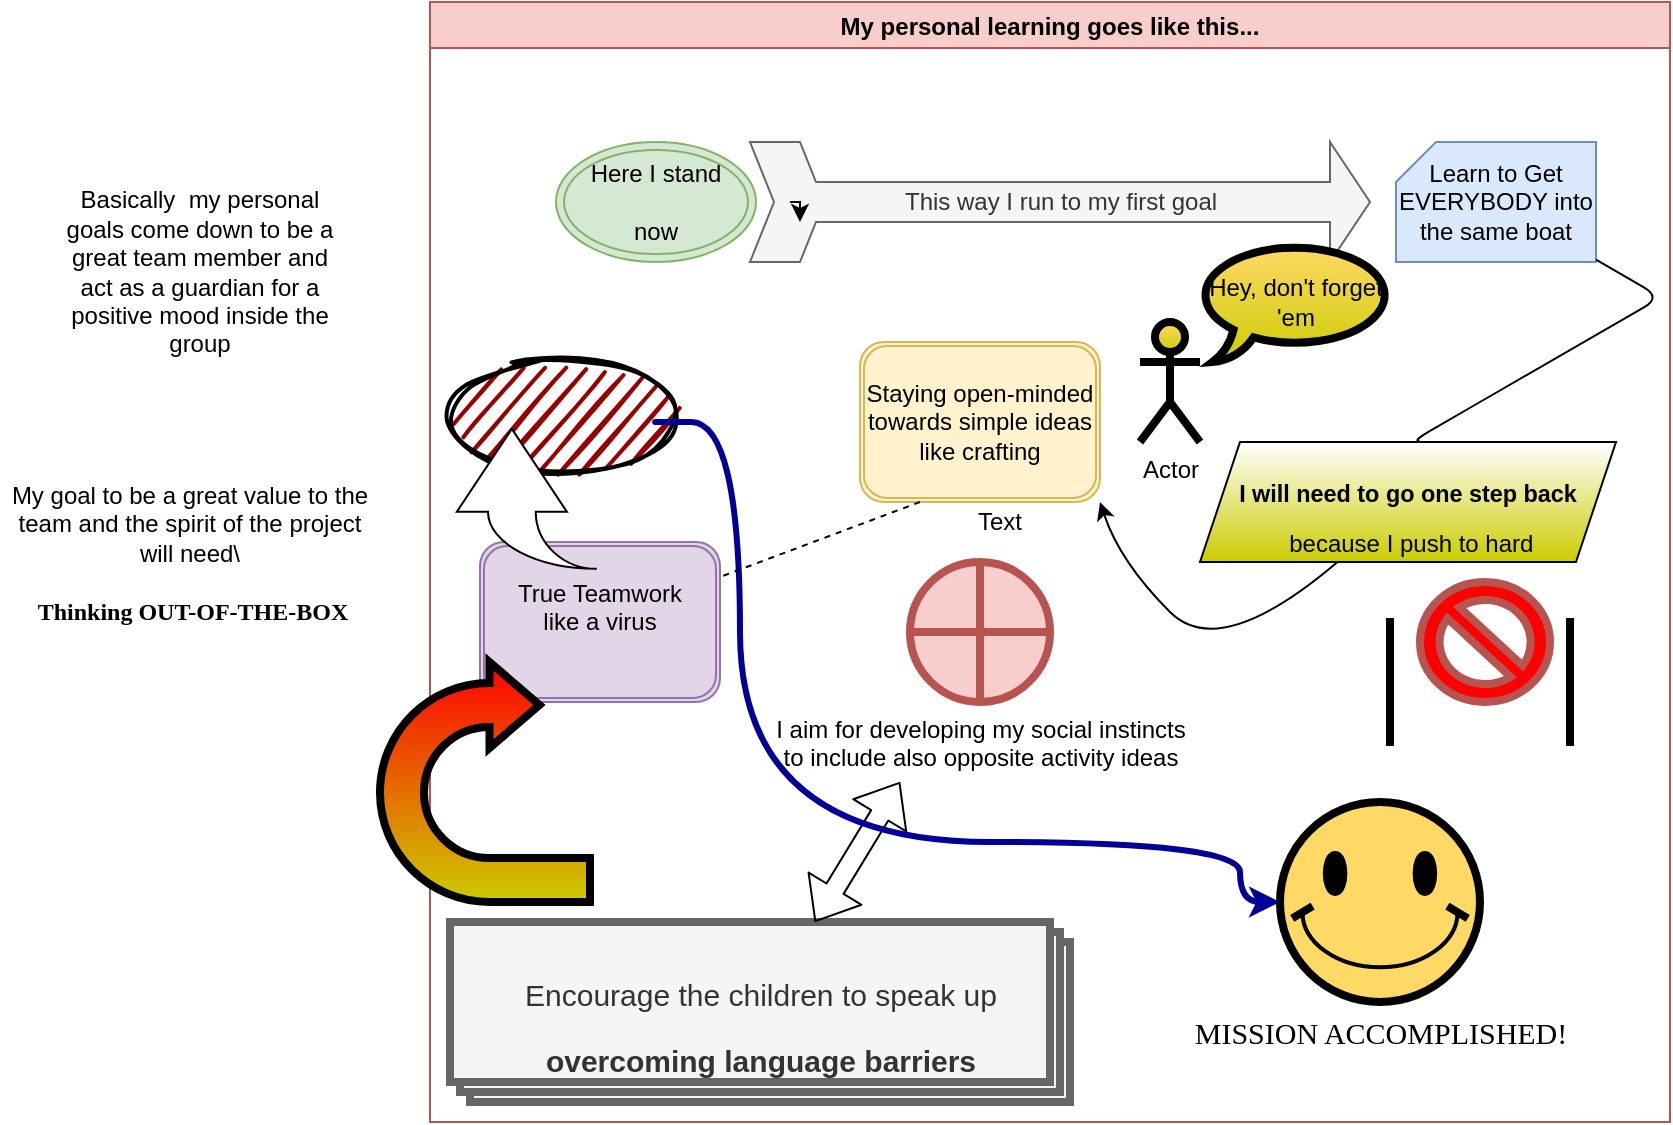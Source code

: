 <mxfile version="13.9.1" type="github">
  <diagram id="wFE0QG_FPsp0jaGvCLVb" name="Page-1">
    <mxGraphModel dx="1884" dy="575" grid="1" gridSize="10" guides="1" tooltips="1" connect="1" arrows="1" fold="1" page="1" pageScale="1" pageWidth="850" pageHeight="1100" math="0" shadow="0">
      <root>
        <mxCell id="0" />
        <mxCell id="OvUPb9AXrMZjdHnym7Ba-2" parent="0" />
        <mxCell id="OvUPb9AXrMZjdHnym7Ba-3" value="&lt;div&gt;True Teamwork&lt;/div&gt;&lt;div&gt;like a virus&lt;br&gt;&lt;/div&gt;&lt;div&gt;&lt;br&gt;&lt;/div&gt;" style="shape=ext;double=1;rounded=1;whiteSpace=wrap;html=1;fillColor=#e1d5e7;strokeColor=#9673a6;" vertex="1" parent="OvUPb9AXrMZjdHnym7Ba-2">
          <mxGeometry x="140" y="360" width="120" height="80" as="geometry" />
        </mxCell>
        <mxCell id="OvUPb9AXrMZjdHnym7Ba-4" value="Staying open-minded towards simple ideas like crafting" style="shape=ext;double=1;rounded=1;whiteSpace=wrap;html=1;fillColor=#fff2cc;strokeColor=#d6b656;" vertex="1" parent="OvUPb9AXrMZjdHnym7Ba-2">
          <mxGeometry x="330" y="260" width="120" height="80" as="geometry" />
        </mxCell>
        <mxCell id="OvUPb9AXrMZjdHnym7Ba-6" value="My personal learning goes like this..." style="swimlane;fillColor=#f8cecc;strokeColor=#b85450;" vertex="1" parent="OvUPb9AXrMZjdHnym7Ba-2">
          <mxGeometry x="115" y="90" width="620" height="560" as="geometry" />
        </mxCell>
        <mxCell id="OvUPb9AXrMZjdHnym7Ba-8" value="" style="ellipse;whiteSpace=wrap;html=1;strokeWidth=2;fillWeight=2;hachureGap=8;fillColor=#990000;fillStyle=dots;sketch=1;" vertex="1" parent="OvUPb9AXrMZjdHnym7Ba-6">
          <mxGeometry x="10" y="180" width="112" height="55" as="geometry" />
        </mxCell>
        <mxCell id="OvUPb9AXrMZjdHnym7Ba-10" value="&lt;div&gt;Here I stand&lt;/div&gt;&lt;div&gt;&lt;br&gt;&lt;/div&gt;now" style="ellipse;shape=doubleEllipse;whiteSpace=wrap;html=1;fillColor=#d5e8d4;strokeColor=#82b366;" vertex="1" parent="OvUPb9AXrMZjdHnym7Ba-6">
          <mxGeometry x="63" y="70" width="100" height="60" as="geometry" />
        </mxCell>
        <mxCell id="OvUPb9AXrMZjdHnym7Ba-11" value="This way I run to my first goal" style="html=1;shadow=0;dashed=0;align=center;verticalAlign=middle;shape=mxgraph.arrows2.tailedNotchedArrow;dy1=10;dx1=20;notch=12;arrowHead=20;dx2=25;dy2=30;fillColor=#f5f5f5;strokeColor=#666666;fontColor=#333333;" vertex="1" parent="OvUPb9AXrMZjdHnym7Ba-6">
          <mxGeometry x="160" y="70" width="310" height="60" as="geometry" />
        </mxCell>
        <mxCell id="OvUPb9AXrMZjdHnym7Ba-12" value="Learn to Get EVERYBODY into the same boat" style="verticalLabelPosition=middle;verticalAlign=middle;html=1;shape=card;whiteSpace=wrap;size=20;arcSize=12;fillColor=#dae8fc;strokeColor=#6c8ebf;labelPosition=center;align=center;" vertex="1" parent="OvUPb9AXrMZjdHnym7Ba-6">
          <mxGeometry x="483" y="70" width="100" height="60" as="geometry" />
        </mxCell>
        <mxCell id="OvUPb9AXrMZjdHnym7Ba-13" value="&lt;div&gt;I aim for developing my social instincts&lt;/div&gt;&lt;div&gt;to include also opposite activity ideas&lt;br&gt; &lt;/div&gt;" style="verticalLabelPosition=bottom;verticalAlign=top;html=1;shape=mxgraph.flowchart.summing_function;fillColor=#f8cecc;strokeColor=#b85450;strokeWidth=4;" vertex="1" parent="OvUPb9AXrMZjdHnym7Ba-6">
          <mxGeometry x="240" y="280" width="70" height="70" as="geometry" />
        </mxCell>
        <mxCell id="OvUPb9AXrMZjdHnym7Ba-16" value="&lt;div style=&quot;font-size: 15px&quot;&gt;&lt;p&gt;Encourage the children to speak up&lt;/p&gt;&lt;div&gt;&lt;b&gt;overcoming language barriers&lt;/b&gt;&lt;br&gt;&lt;/div&gt;&lt;/div&gt;" style="verticalLabelPosition=middle;verticalAlign=middle;html=1;shape=mxgraph.basic.layered_rect;dx=10;outlineConnect=0;strokeWidth=4;align=center;labelPosition=center;fillColor=#f5f5f5;strokeColor=#666666;fontColor=#333333;" vertex="1" parent="OvUPb9AXrMZjdHnym7Ba-6">
          <mxGeometry x="10" y="460" width="310" height="90" as="geometry" />
        </mxCell>
        <mxCell id="OvUPb9AXrMZjdHnym7Ba-17" value="&lt;font style=&quot;font-size: 15px&quot; face=&quot;Comic Sans MS&quot;&gt;MISSION ACCOMPLISHED!&lt;/font&gt;" style="verticalLabelPosition=bottom;verticalAlign=top;html=1;shape=mxgraph.basic.smiley;strokeWidth=4;align=center;fillColor=#FFD966;" vertex="1" parent="OvUPb9AXrMZjdHnym7Ba-6">
          <mxGeometry x="425" y="400" width="100" height="100" as="geometry" />
        </mxCell>
        <mxCell id="OvUPb9AXrMZjdHnym7Ba-23" value="" style="shape=flexArrow;endArrow=classic;startArrow=classic;html=1;" edge="1" parent="OvUPb9AXrMZjdHnym7Ba-6" source="OvUPb9AXrMZjdHnym7Ba-16">
          <mxGeometry width="50" height="50" relative="1" as="geometry">
            <mxPoint x="150" y="360" as="sourcePoint" />
            <mxPoint x="235" y="390" as="targetPoint" />
          </mxGeometry>
        </mxCell>
        <mxCell id="OvUPb9AXrMZjdHnym7Ba-26" value="Actor" style="shape=umlActor;verticalLabelPosition=bottom;verticalAlign=top;html=1;outlineConnect=0;strokeWidth=4;fillColor=#FFD966;gradientColor=#CCCC00;align=center;" vertex="1" parent="OvUPb9AXrMZjdHnym7Ba-6">
          <mxGeometry x="355" y="160" width="30" height="60" as="geometry" />
        </mxCell>
        <mxCell id="OvUPb9AXrMZjdHnym7Ba-29" value="Hey, don&#39;t forget &#39;em" style="whiteSpace=wrap;html=1;shape=mxgraph.basic.oval_callout;strokeWidth=4;fillColor=#FFD966;gradientColor=#CCCC00;align=center;" vertex="1" parent="OvUPb9AXrMZjdHnym7Ba-6">
          <mxGeometry x="383" y="120" width="100" height="60" as="geometry" />
        </mxCell>
        <mxCell id="OvUPb9AXrMZjdHnym7Ba-30" value="" style="verticalLabelPosition=bottom;verticalAlign=top;html=1;shape=mxgraph.basic.no_symbol;strokeWidth=4;align=center;strokeColor=#b85450;fillColor=#FF0000;" vertex="1" parent="OvUPb9AXrMZjdHnym7Ba-6">
          <mxGeometry x="495" y="290" width="65" height="60" as="geometry" />
        </mxCell>
        <mxCell id="OvUPb9AXrMZjdHnym7Ba-31" value="" style="shape=partialRectangle;whiteSpace=wrap;html=1;top=0;bottom=0;fillColor=none;strokeWidth=4;align=center;" vertex="1" parent="OvUPb9AXrMZjdHnym7Ba-6">
          <mxGeometry x="480" y="310" width="90" height="60" as="geometry" />
        </mxCell>
        <mxCell id="OvUPb9AXrMZjdHnym7Ba-5" value="" style="html=1;shadow=0;dashed=0;align=center;verticalAlign=middle;shape=mxgraph.arrows2.jumpInArrow;dy=11.94;dx=41.44;arrowHead=55;rotation=-90;" vertex="1" parent="OvUPb9AXrMZjdHnym7Ba-6">
          <mxGeometry x="13.43" y="213.43" width="70" height="70" as="geometry" />
        </mxCell>
        <mxCell id="OvUPb9AXrMZjdHnym7Ba-36" value="" style="html=1;shadow=0;dashed=0;align=center;verticalAlign=middle;shape=mxgraph.arrows2.uTurnArrow;dy=11;arrowHead=43;dx2=25;strokeWidth=4;fillColor=#FF0000;gradientColor=#CCCC00;" vertex="1" parent="OvUPb9AXrMZjdHnym7Ba-6">
          <mxGeometry x="-25" y="330" width="105" height="120" as="geometry" />
        </mxCell>
        <mxCell id="OvUPb9AXrMZjdHnym7Ba-35" value="" style="edgeStyle=orthogonalEdgeStyle;orthogonalLoop=1;jettySize=auto;html=1;curved=1;strokeColor=#000099;strokeWidth=3;" edge="1" parent="OvUPb9AXrMZjdHnym7Ba-6" target="OvUPb9AXrMZjdHnym7Ba-17">
          <mxGeometry relative="1" as="geometry">
            <mxPoint x="115" y="210" as="sourcePoint" />
            <mxPoint x="405" y="440" as="targetPoint" />
            <Array as="points">
              <mxPoint x="106" y="210" />
              <mxPoint x="155" y="210" />
              <mxPoint x="155" y="420" />
              <mxPoint x="405" y="420" />
              <mxPoint x="405" y="450" />
            </Array>
          </mxGeometry>
        </mxCell>
        <mxCell id="OvUPb9AXrMZjdHnym7Ba-14" value="&lt;div style=&quot;font-size: 10px&quot; align=&quot;center&quot;&gt;&lt;h3&gt;I will need to go one step back&lt;/h3&gt;&lt;/div&gt;&amp;nbsp;because I push to hard" style="shape=parallelogram;perimeter=parallelogramPerimeter;whiteSpace=wrap;html=1;fixedSize=1;verticalAlign=top;gradientColor=#CCCC00;arcSize=12;align=center;" vertex="1" parent="OvUPb9AXrMZjdHnym7Ba-2">
          <mxGeometry x="500" y="310" width="208" height="60" as="geometry" />
        </mxCell>
        <mxCell id="OvUPb9AXrMZjdHnym7Ba-21" value="" style="endArrow=none;dashed=1;html=1;exitX=0.25;exitY=1;exitDx=0;exitDy=0;" edge="1" parent="OvUPb9AXrMZjdHnym7Ba-2" source="OvUPb9AXrMZjdHnym7Ba-4" target="OvUPb9AXrMZjdHnym7Ba-3">
          <mxGeometry width="50" height="50" relative="1" as="geometry">
            <mxPoint x="350" y="390" as="sourcePoint" />
            <mxPoint x="400" y="340" as="targetPoint" />
          </mxGeometry>
        </mxCell>
        <mxCell id="OvUPb9AXrMZjdHnym7Ba-24" style="edgeStyle=orthogonalEdgeStyle;rounded=0;orthogonalLoop=1;jettySize=auto;html=1;exitX=0;exitY=0.5;exitDx=20;exitDy=0;exitPerimeter=0;" edge="1" parent="OvUPb9AXrMZjdHnym7Ba-2" source="OvUPb9AXrMZjdHnym7Ba-11">
          <mxGeometry relative="1" as="geometry">
            <mxPoint x="300" y="200" as="targetPoint" />
          </mxGeometry>
        </mxCell>
        <mxCell id="OvUPb9AXrMZjdHnym7Ba-25" value="" style="curved=1;endArrow=classic;html=1;" edge="1" parent="OvUPb9AXrMZjdHnym7Ba-2" source="OvUPb9AXrMZjdHnym7Ba-14">
          <mxGeometry width="50" height="50" relative="1" as="geometry">
            <mxPoint x="460" y="420" as="sourcePoint" />
            <mxPoint x="450" y="340" as="targetPoint" />
            <Array as="points">
              <mxPoint x="510" y="420" />
              <mxPoint x="460" y="370" />
            </Array>
          </mxGeometry>
        </mxCell>
        <mxCell id="OvUPb9AXrMZjdHnym7Ba-9" value="" style="edgeStyle=isometricEdgeStyle;endArrow=none;html=1;elbow=vertical;" edge="1" parent="OvUPb9AXrMZjdHnym7Ba-2" target="OvUPb9AXrMZjdHnym7Ba-12">
          <mxGeometry width="50" height="100" relative="1" as="geometry">
            <mxPoint x="610" y="310" as="sourcePoint" />
            <mxPoint x="658.8" y="290" as="targetPoint" />
            <Array as="points">
              <mxPoint x="640" y="290" />
            </Array>
          </mxGeometry>
        </mxCell>
        <mxCell id="OvUPb9AXrMZjdHnym7Ba-39" value="&lt;div&gt;My goal to be a great value to the team and the spirit of the project will need\\&lt;/div&gt;&lt;div&gt;&lt;br&gt;&lt;/div&gt;&lt;div&gt;&lt;font face=&quot;Verdana&quot;&gt;&lt;b&gt;&amp;nbsp;Thinking OUT-OF-THE-BOX&lt;/b&gt;&lt;/font&gt;&lt;br&gt;&lt;/div&gt;" style="text;html=1;strokeColor=none;fillColor=none;spacing=5;spacingTop=-20;whiteSpace=wrap;overflow=hidden;rounded=0;align=center;" vertex="1" parent="OvUPb9AXrMZjdHnym7Ba-2">
          <mxGeometry x="-100" y="340" width="190" height="120" as="geometry" />
        </mxCell>
        <mxCell id="OvUPb9AXrMZjdHnym7Ba-41" value="Text" style="text;html=1;strokeColor=none;fillColor=none;align=center;verticalAlign=middle;whiteSpace=wrap;rounded=0;" vertex="1" parent="OvUPb9AXrMZjdHnym7Ba-2">
          <mxGeometry x="380" y="340" width="40" height="20" as="geometry" />
        </mxCell>
        <mxCell id="OvUPb9AXrMZjdHnym7Ba-42" value="Basically&amp;nbsp; my personal goals come down to be a great team member and act as a guardian for a positive mood inside the group" style="text;html=1;strokeColor=none;fillColor=none;align=center;verticalAlign=middle;whiteSpace=wrap;rounded=0;" vertex="1" parent="OvUPb9AXrMZjdHnym7Ba-2">
          <mxGeometry x="-70" y="150" width="140" height="150" as="geometry" />
        </mxCell>
      </root>
    </mxGraphModel>
  </diagram>
</mxfile>
